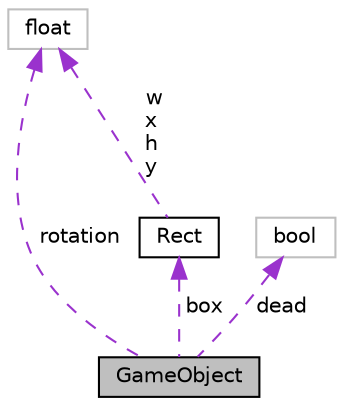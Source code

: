 digraph "GameObject"
{
  edge [fontname="Helvetica",fontsize="10",labelfontname="Helvetica",labelfontsize="10"];
  node [fontname="Helvetica",fontsize="10",shape=record];
  Node1 [label="GameObject",height=0.2,width=0.4,color="black", fillcolor="grey75", style="filled", fontcolor="black"];
  Node2 -> Node1 [dir="back",color="darkorchid3",fontsize="10",style="dashed",label=" box" ,fontname="Helvetica"];
  Node2 [label="Rect",height=0.2,width=0.4,color="black", fillcolor="white", style="filled",URL="$classRect.html",tooltip="Classe que modela um rect. "];
  Node3 -> Node2 [dir="back",color="darkorchid3",fontsize="10",style="dashed",label=" w\nx\nh\ny" ,fontname="Helvetica"];
  Node3 [label="float",height=0.2,width=0.4,color="grey75", fillcolor="white", style="filled"];
  Node3 -> Node1 [dir="back",color="darkorchid3",fontsize="10",style="dashed",label=" rotation" ,fontname="Helvetica"];
  Node4 -> Node1 [dir="back",color="darkorchid3",fontsize="10",style="dashed",label=" dead" ,fontname="Helvetica"];
  Node4 [label="bool",height=0.2,width=0.4,color="grey75", fillcolor="white", style="filled"];
}
